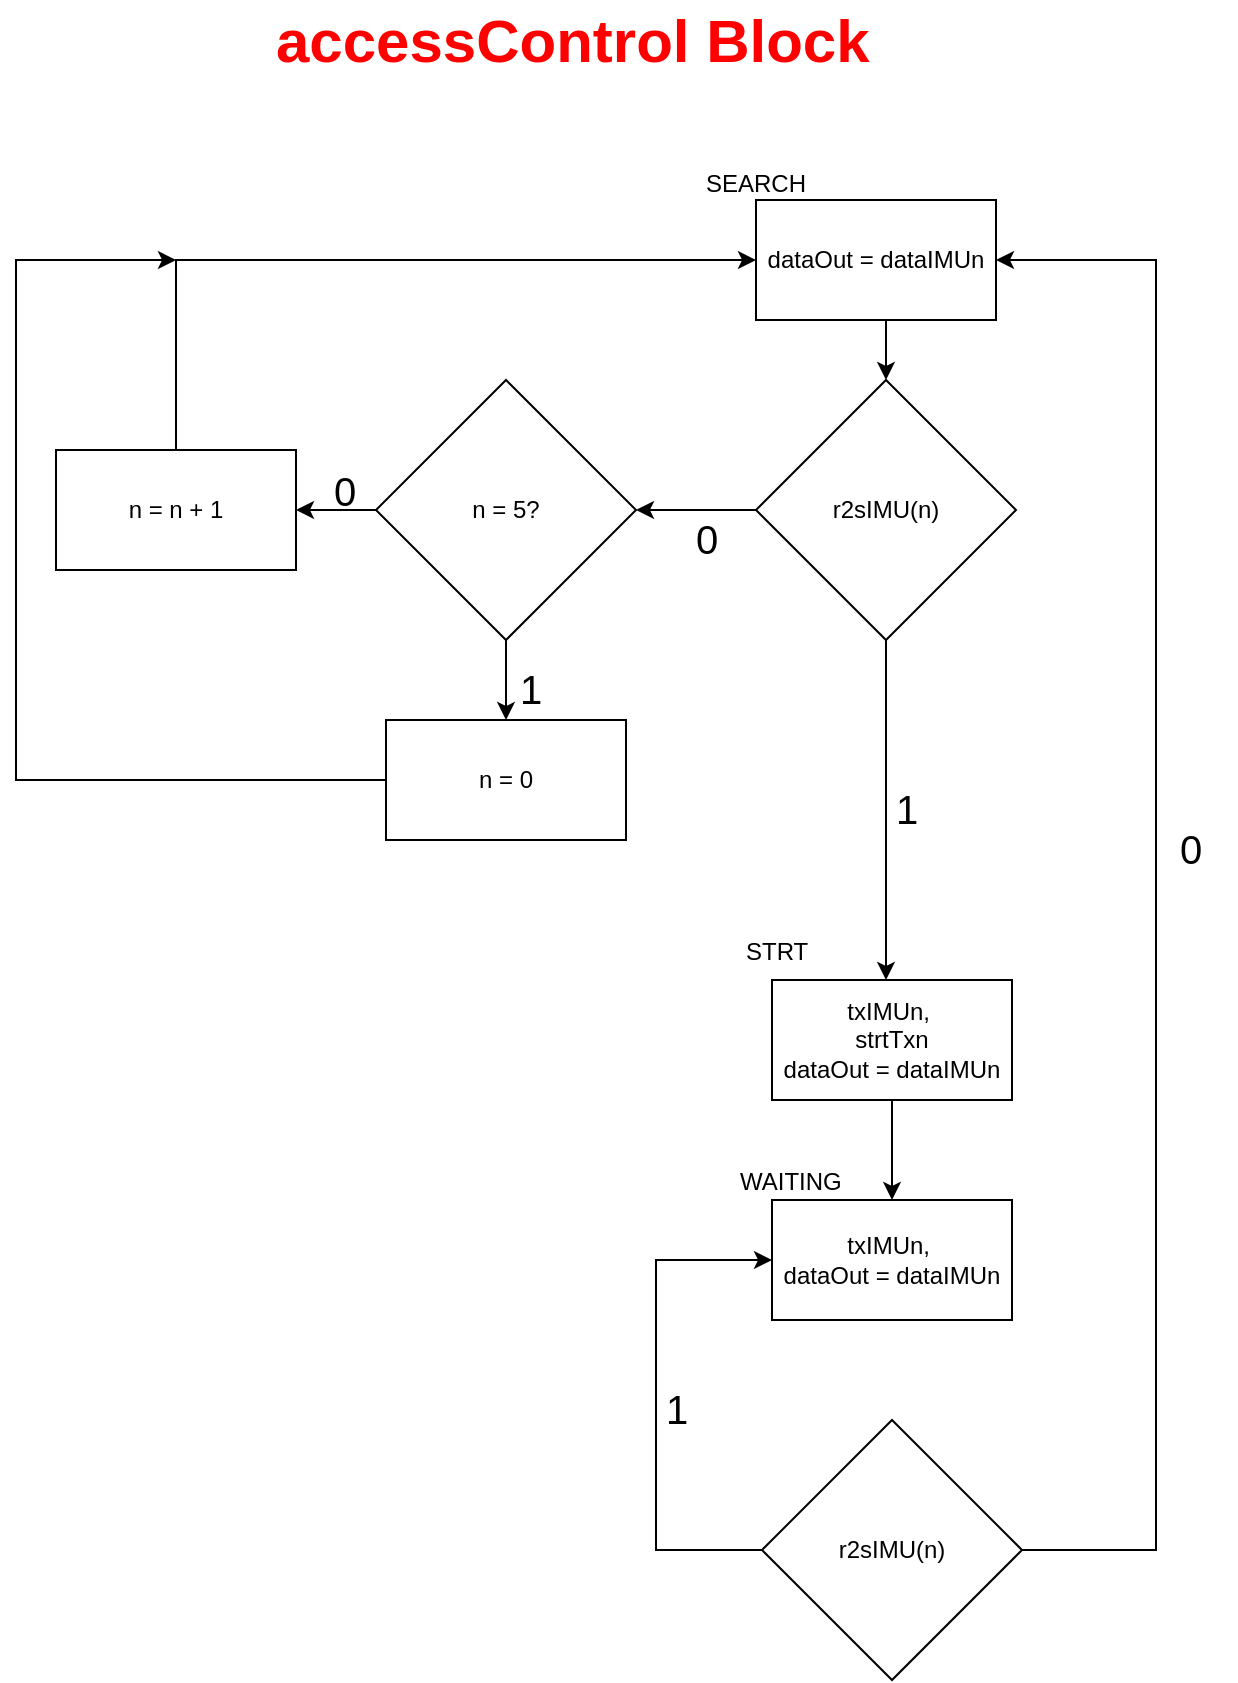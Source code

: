 <mxfile version="10.5.0" type="device"><diagram id="LOfC8u_YTEDvIGhGtGym" name="Page-1"><mxGraphModel dx="2221" dy="747" grid="1" gridSize="10" guides="1" tooltips="1" connect="1" arrows="1" fold="1" page="1" pageScale="1" pageWidth="827" pageHeight="1169" math="0" shadow="0"><root><mxCell id="0"/><mxCell id="1" parent="0"/><mxCell id="UnP-sMR6AKUNhb6bqBdl-18" style="edgeStyle=orthogonalEdgeStyle;rounded=0;orthogonalLoop=1;jettySize=auto;html=1;exitX=0.5;exitY=1;exitDx=0;exitDy=0;entryX=0.5;entryY=0;entryDx=0;entryDy=0;" edge="1" parent="1" source="UnP-sMR6AKUNhb6bqBdl-4" target="UnP-sMR6AKUNhb6bqBdl-6"><mxGeometry relative="1" as="geometry"/></mxCell><mxCell id="UnP-sMR6AKUNhb6bqBdl-4" value="dataOut = dataIMUn" style="rounded=0;whiteSpace=wrap;html=1;" vertex="1" parent="1"><mxGeometry x="270" y="170" width="120" height="60" as="geometry"/></mxCell><mxCell id="UnP-sMR6AKUNhb6bqBdl-5" value="SEARCH" style="text;html=1;resizable=0;points=[];autosize=1;align=left;verticalAlign=top;spacingTop=-4;" vertex="1" parent="1"><mxGeometry x="243" y="152" width="70" height="20" as="geometry"/></mxCell><mxCell id="UnP-sMR6AKUNhb6bqBdl-12" style="edgeStyle=orthogonalEdgeStyle;rounded=0;orthogonalLoop=1;jettySize=auto;html=1;exitX=0;exitY=0.5;exitDx=0;exitDy=0;entryX=1;entryY=0.5;entryDx=0;entryDy=0;" edge="1" parent="1" source="UnP-sMR6AKUNhb6bqBdl-6" target="UnP-sMR6AKUNhb6bqBdl-11"><mxGeometry relative="1" as="geometry"/></mxCell><mxCell id="UnP-sMR6AKUNhb6bqBdl-19" style="edgeStyle=orthogonalEdgeStyle;rounded=0;orthogonalLoop=1;jettySize=auto;html=1;exitX=0.5;exitY=1;exitDx=0;exitDy=0;" edge="1" parent="1" source="UnP-sMR6AKUNhb6bqBdl-6"><mxGeometry relative="1" as="geometry"><mxPoint x="335" y="560" as="targetPoint"/></mxGeometry></mxCell><mxCell id="UnP-sMR6AKUNhb6bqBdl-6" value="r2sIMU(n)" style="rhombus;whiteSpace=wrap;html=1;" vertex="1" parent="1"><mxGeometry x="270" y="260" width="130" height="130" as="geometry"/></mxCell><mxCell id="UnP-sMR6AKUNhb6bqBdl-16" style="edgeStyle=orthogonalEdgeStyle;rounded=0;orthogonalLoop=1;jettySize=auto;html=1;exitX=0.5;exitY=0;exitDx=0;exitDy=0;entryX=0;entryY=0.5;entryDx=0;entryDy=0;" edge="1" parent="1" source="UnP-sMR6AKUNhb6bqBdl-8" target="UnP-sMR6AKUNhb6bqBdl-4"><mxGeometry relative="1" as="geometry"/></mxCell><mxCell id="UnP-sMR6AKUNhb6bqBdl-8" value="n = n + 1" style="rounded=0;whiteSpace=wrap;html=1;" vertex="1" parent="1"><mxGeometry x="-80" y="295" width="120" height="60" as="geometry"/></mxCell><mxCell id="UnP-sMR6AKUNhb6bqBdl-14" style="edgeStyle=orthogonalEdgeStyle;rounded=0;orthogonalLoop=1;jettySize=auto;html=1;exitX=0;exitY=0.5;exitDx=0;exitDy=0;entryX=1;entryY=0.5;entryDx=0;entryDy=0;" edge="1" parent="1" source="UnP-sMR6AKUNhb6bqBdl-11" target="UnP-sMR6AKUNhb6bqBdl-8"><mxGeometry relative="1" as="geometry"/></mxCell><mxCell id="UnP-sMR6AKUNhb6bqBdl-15" style="edgeStyle=orthogonalEdgeStyle;rounded=0;orthogonalLoop=1;jettySize=auto;html=1;exitX=0.5;exitY=1;exitDx=0;exitDy=0;entryX=0.5;entryY=0;entryDx=0;entryDy=0;" edge="1" parent="1" source="UnP-sMR6AKUNhb6bqBdl-11" target="UnP-sMR6AKUNhb6bqBdl-13"><mxGeometry relative="1" as="geometry"/></mxCell><mxCell id="UnP-sMR6AKUNhb6bqBdl-11" value="n = 5?" style="rhombus;whiteSpace=wrap;html=1;" vertex="1" parent="1"><mxGeometry x="80" y="260" width="130" height="130" as="geometry"/></mxCell><mxCell id="UnP-sMR6AKUNhb6bqBdl-17" style="edgeStyle=orthogonalEdgeStyle;rounded=0;orthogonalLoop=1;jettySize=auto;html=1;exitX=0;exitY=0.5;exitDx=0;exitDy=0;" edge="1" parent="1" source="UnP-sMR6AKUNhb6bqBdl-13"><mxGeometry relative="1" as="geometry"><mxPoint x="-20" y="200" as="targetPoint"/><Array as="points"><mxPoint x="-100" y="460"/><mxPoint x="-100" y="200"/></Array></mxGeometry></mxCell><mxCell id="UnP-sMR6AKUNhb6bqBdl-13" value="n = 0" style="rounded=0;whiteSpace=wrap;html=1;" vertex="1" parent="1"><mxGeometry x="85" y="430" width="120" height="60" as="geometry"/></mxCell><mxCell id="UnP-sMR6AKUNhb6bqBdl-23" style="edgeStyle=orthogonalEdgeStyle;rounded=0;orthogonalLoop=1;jettySize=auto;html=1;exitX=0.5;exitY=1;exitDx=0;exitDy=0;entryX=0.5;entryY=0;entryDx=0;entryDy=0;" edge="1" parent="1" source="UnP-sMR6AKUNhb6bqBdl-20" target="UnP-sMR6AKUNhb6bqBdl-22"><mxGeometry relative="1" as="geometry"/></mxCell><mxCell id="UnP-sMR6AKUNhb6bqBdl-20" value="txIMUn,&amp;nbsp;&lt;br&gt;strtTxn&lt;br&gt;dataOut = dataIMUn&lt;br&gt;" style="rounded=0;whiteSpace=wrap;html=1;" vertex="1" parent="1"><mxGeometry x="278" y="560" width="120" height="60" as="geometry"/></mxCell><mxCell id="UnP-sMR6AKUNhb6bqBdl-21" value="STRT" style="text;html=1;resizable=0;points=[];autosize=1;align=left;verticalAlign=top;spacingTop=-4;" vertex="1" parent="1"><mxGeometry x="263" y="536" width="50" height="20" as="geometry"/></mxCell><mxCell id="UnP-sMR6AKUNhb6bqBdl-22" value="txIMUn,&amp;nbsp;&lt;br&gt;dataOut = dataIMUn" style="rounded=0;whiteSpace=wrap;html=1;" vertex="1" parent="1"><mxGeometry x="278" y="670" width="120" height="60" as="geometry"/></mxCell><mxCell id="UnP-sMR6AKUNhb6bqBdl-24" value="WAITING" style="text;html=1;resizable=0;points=[];autosize=1;align=left;verticalAlign=top;spacingTop=-4;" vertex="1" parent="1"><mxGeometry x="260" y="651" width="70" height="20" as="geometry"/></mxCell><mxCell id="UnP-sMR6AKUNhb6bqBdl-26" style="edgeStyle=orthogonalEdgeStyle;rounded=0;orthogonalLoop=1;jettySize=auto;html=1;exitX=0;exitY=0.5;exitDx=0;exitDy=0;entryX=0;entryY=0.5;entryDx=0;entryDy=0;" edge="1" parent="1" source="UnP-sMR6AKUNhb6bqBdl-25" target="UnP-sMR6AKUNhb6bqBdl-22"><mxGeometry relative="1" as="geometry"><Array as="points"><mxPoint x="220" y="845"/><mxPoint x="220" y="700"/></Array></mxGeometry></mxCell><mxCell id="UnP-sMR6AKUNhb6bqBdl-27" style="edgeStyle=orthogonalEdgeStyle;rounded=0;orthogonalLoop=1;jettySize=auto;html=1;exitX=1;exitY=0.5;exitDx=0;exitDy=0;entryX=1;entryY=0.5;entryDx=0;entryDy=0;" edge="1" parent="1" source="UnP-sMR6AKUNhb6bqBdl-25" target="UnP-sMR6AKUNhb6bqBdl-4"><mxGeometry relative="1" as="geometry"><Array as="points"><mxPoint x="470" y="845"/><mxPoint x="470" y="200"/></Array></mxGeometry></mxCell><mxCell id="UnP-sMR6AKUNhb6bqBdl-25" value="r2sIMU(n)" style="rhombus;whiteSpace=wrap;html=1;" vertex="1" parent="1"><mxGeometry x="273" y="780" width="130" height="130" as="geometry"/></mxCell><mxCell id="UnP-sMR6AKUNhb6bqBdl-28" value="&lt;font style=&quot;font-size: 20px&quot;&gt;1&lt;/font&gt;" style="text;html=1;resizable=0;points=[];autosize=1;align=left;verticalAlign=top;spacingTop=-4;" vertex="1" parent="1"><mxGeometry x="338" y="460" width="30" height="20" as="geometry"/></mxCell><mxCell id="UnP-sMR6AKUNhb6bqBdl-29" value="&lt;font style=&quot;font-size: 20px&quot;&gt;0&lt;/font&gt;" style="text;html=1;resizable=0;points=[];autosize=1;align=left;verticalAlign=top;spacingTop=-4;" vertex="1" parent="1"><mxGeometry x="238" y="325" width="30" height="20" as="geometry"/></mxCell><mxCell id="UnP-sMR6AKUNhb6bqBdl-30" value="&lt;font style=&quot;font-size: 20px&quot;&gt;1&lt;/font&gt;" style="text;html=1;resizable=0;points=[];autosize=1;align=left;verticalAlign=top;spacingTop=-4;" vertex="1" parent="1"><mxGeometry x="150" y="400" width="30" height="20" as="geometry"/></mxCell><mxCell id="UnP-sMR6AKUNhb6bqBdl-31" value="&lt;font style=&quot;font-size: 20px&quot;&gt;0&lt;/font&gt;" style="text;html=1;resizable=0;points=[];autosize=1;align=left;verticalAlign=top;spacingTop=-4;" vertex="1" parent="1"><mxGeometry x="57" y="301" width="30" height="20" as="geometry"/></mxCell><mxCell id="UnP-sMR6AKUNhb6bqBdl-33" value="&lt;font style=&quot;font-size: 20px&quot;&gt;1&lt;/font&gt;" style="text;html=1;resizable=0;points=[];autosize=1;align=left;verticalAlign=top;spacingTop=-4;" vertex="1" parent="1"><mxGeometry x="223" y="760" width="30" height="20" as="geometry"/></mxCell><mxCell id="UnP-sMR6AKUNhb6bqBdl-36" value="&lt;font style=&quot;font-size: 20px&quot;&gt;0&lt;/font&gt;" style="text;html=1;resizable=0;points=[];autosize=1;align=left;verticalAlign=top;spacingTop=-4;" vertex="1" parent="1"><mxGeometry x="480" y="480" width="30" height="20" as="geometry"/></mxCell><mxCell id="UnP-sMR6AKUNhb6bqBdl-37" value="&lt;font style=&quot;font-size: 30px&quot; color=&quot;#ff0000&quot;&gt;&lt;b&gt;accessControl Block&lt;/b&gt;&lt;/font&gt;" style="text;html=1;resizable=0;points=[];autosize=1;align=left;verticalAlign=top;spacingTop=-4;" vertex="1" parent="1"><mxGeometry x="28" y="70" width="310" height="20" as="geometry"/></mxCell></root></mxGraphModel></diagram></mxfile>